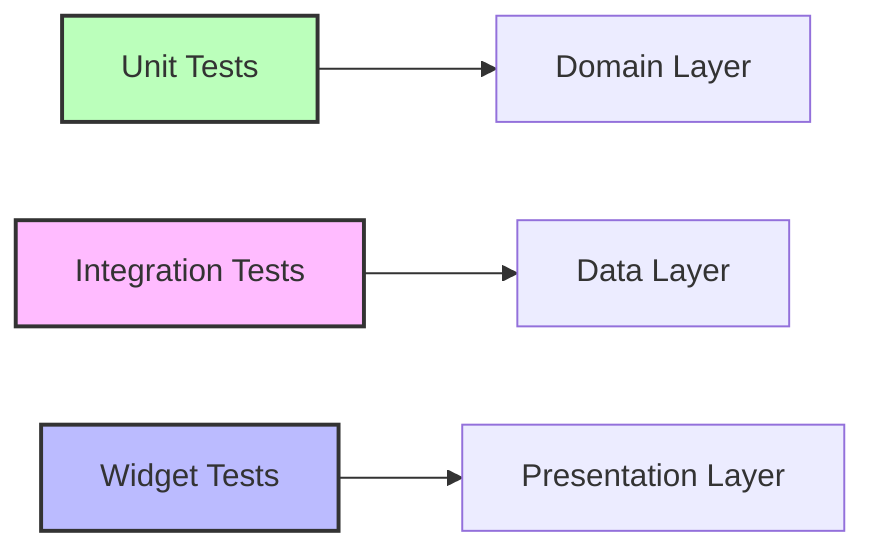 graph LR
    UnitTest[Unit Tests] --> DomainLayer[Domain Layer]
    IntegrationTest[Integration Tests] --> DataLayer[Data Layer]
    WidgetTest[Widget Tests] --> PresentationLayer[Presentation Layer]
    
    style UnitTest fill:#bfb,stroke:#333,stroke-width:2px
    style IntegrationTest fill:#fbf,stroke:#333,stroke-width:2px
    style WidgetTest fill:#bbf,stroke:#333,stroke-width:2px